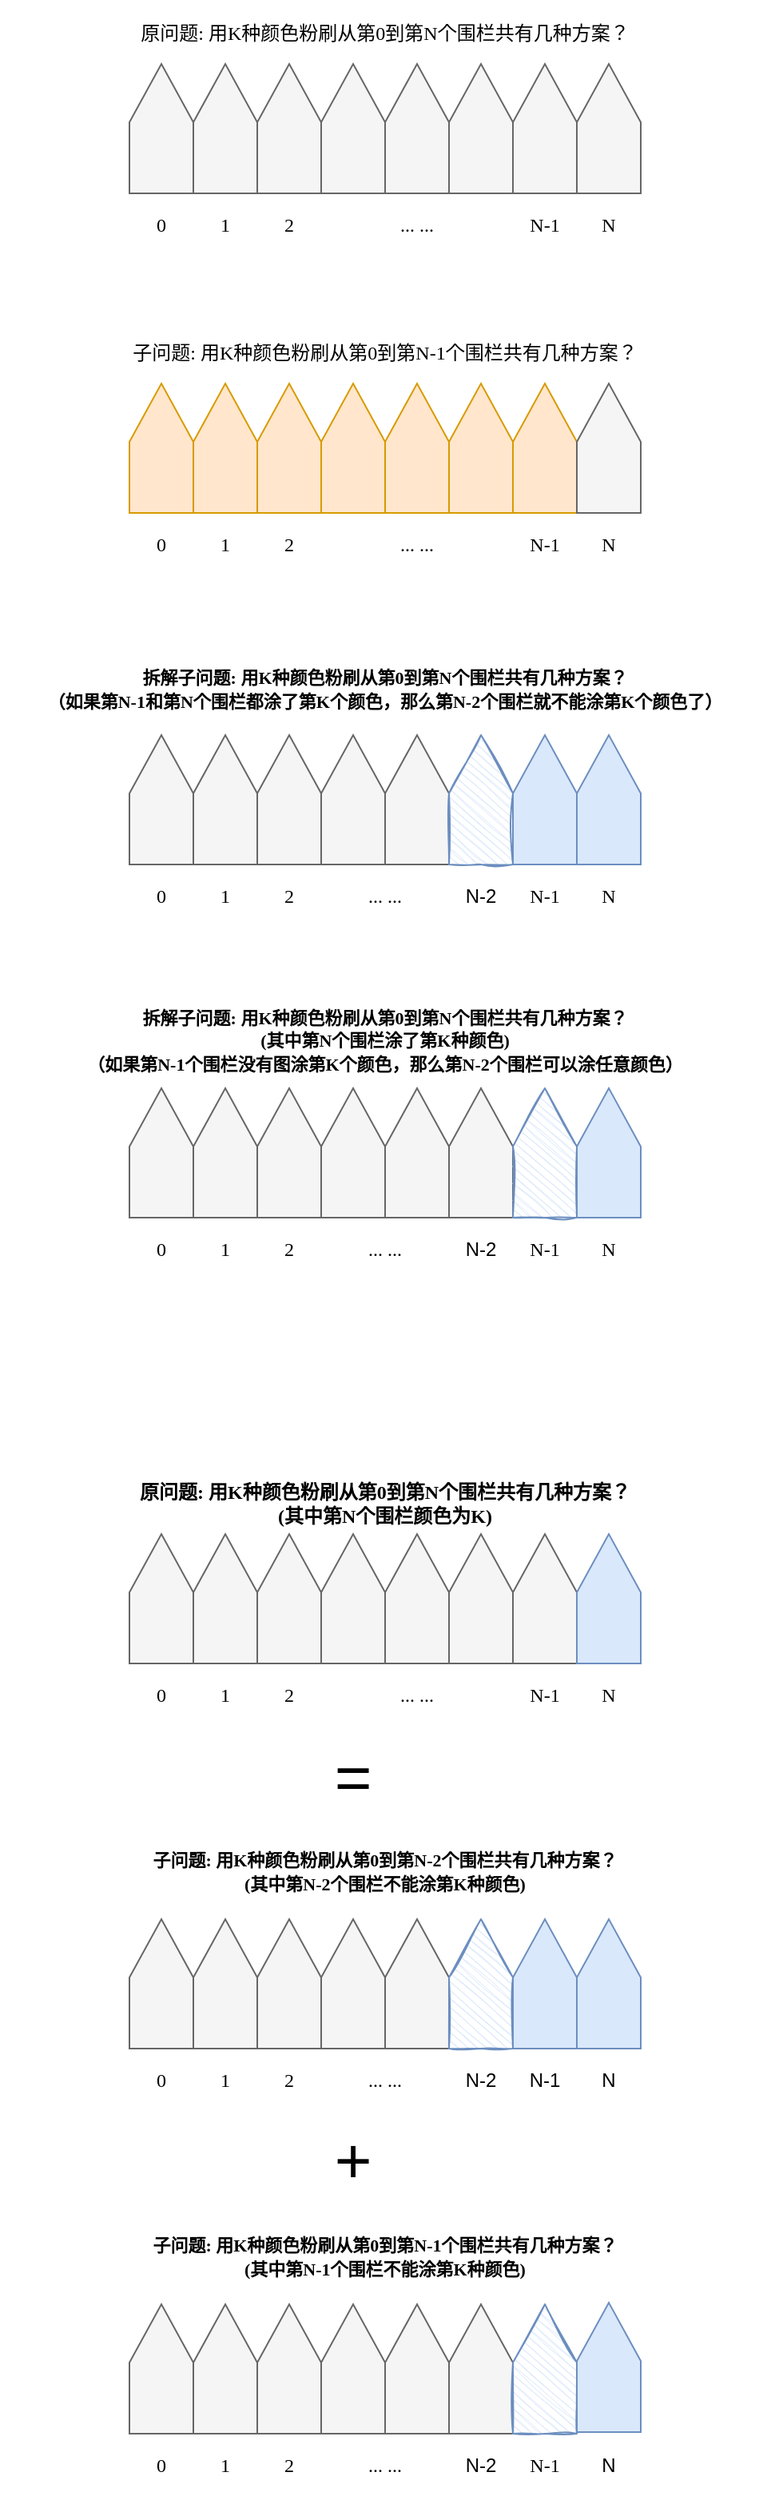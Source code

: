 <mxfile version="15.9.4" type="github">
  <diagram id="-Hms3Ord6JWQyXrHl9uA" name="第 1 页">
    <mxGraphModel dx="1042" dy="557" grid="1" gridSize="10" guides="1" tooltips="1" connect="1" arrows="1" fold="1" page="1" pageScale="1" pageWidth="827" pageHeight="1169" math="0" shadow="0">
      <root>
        <mxCell id="0" />
        <mxCell id="1" parent="0" />
        <mxCell id="T6BT2qmWyWIMpOayMgN0-7" value="" style="html=1;shadow=0;dashed=0;align=center;verticalAlign=middle;shape=mxgraph.arrows2.arrow;dy=0;dx=36.5;notch=0;direction=north;fillColor=#f5f5f5;strokeColor=#666666;fontColor=#333333;" parent="1" vertex="1">
          <mxGeometry x="200" y="279" width="40" height="81" as="geometry" />
        </mxCell>
        <mxCell id="T6BT2qmWyWIMpOayMgN0-8" value="" style="html=1;shadow=0;dashed=0;align=center;verticalAlign=middle;shape=mxgraph.arrows2.arrow;dy=0;dx=36.5;notch=0;direction=north;fillColor=#f5f5f5;strokeColor=#666666;fontColor=#333333;" parent="1" vertex="1">
          <mxGeometry x="240" y="279" width="40" height="81" as="geometry" />
        </mxCell>
        <mxCell id="T6BT2qmWyWIMpOayMgN0-9" value="" style="html=1;shadow=0;dashed=0;align=center;verticalAlign=middle;shape=mxgraph.arrows2.arrow;dy=0;dx=36.5;notch=0;direction=north;fillColor=#f5f5f5;strokeColor=#666666;fontColor=#333333;" parent="1" vertex="1">
          <mxGeometry x="280" y="279" width="40" height="81" as="geometry" />
        </mxCell>
        <mxCell id="T6BT2qmWyWIMpOayMgN0-10" value="" style="html=1;shadow=0;dashed=0;align=center;verticalAlign=middle;shape=mxgraph.arrows2.arrow;dy=0;dx=36.5;notch=0;direction=north;fillColor=#f5f5f5;strokeColor=#666666;fontColor=#333333;" parent="1" vertex="1">
          <mxGeometry x="320" y="279" width="40" height="81" as="geometry" />
        </mxCell>
        <mxCell id="T6BT2qmWyWIMpOayMgN0-11" value="" style="html=1;shadow=0;dashed=0;align=center;verticalAlign=middle;shape=mxgraph.arrows2.arrow;dy=0;dx=36.5;notch=0;direction=north;fillColor=#f5f5f5;strokeColor=#666666;fontColor=#333333;" parent="1" vertex="1">
          <mxGeometry x="360" y="279" width="40" height="81" as="geometry" />
        </mxCell>
        <mxCell id="T6BT2qmWyWIMpOayMgN0-12" value="" style="html=1;shadow=0;dashed=0;align=center;verticalAlign=middle;shape=mxgraph.arrows2.arrow;dy=0;dx=36.5;notch=0;direction=north;fillColor=#f5f5f5;strokeColor=#666666;fontColor=#333333;" parent="1" vertex="1">
          <mxGeometry x="400" y="279" width="40" height="81" as="geometry" />
        </mxCell>
        <mxCell id="T6BT2qmWyWIMpOayMgN0-13" value="" style="html=1;shadow=0;dashed=0;align=center;verticalAlign=middle;shape=mxgraph.arrows2.arrow;dy=0;dx=36.5;notch=0;direction=north;fillColor=#f5f5f5;strokeColor=#666666;fontColor=#333333;" parent="1" vertex="1">
          <mxGeometry x="440" y="279" width="40" height="81" as="geometry" />
        </mxCell>
        <mxCell id="T6BT2qmWyWIMpOayMgN0-14" value="&lt;font face=&quot;Comic Sans MS&quot;&gt;0&lt;/font&gt;" style="rounded=0;whiteSpace=wrap;html=1;opacity=0;" parent="1" vertex="1">
          <mxGeometry x="160" y="360" width="40" height="40" as="geometry" />
        </mxCell>
        <mxCell id="T6BT2qmWyWIMpOayMgN0-15" value="&lt;font face=&quot;Comic Sans MS&quot;&gt;1&lt;/font&gt;" style="rounded=0;whiteSpace=wrap;html=1;opacity=0;" parent="1" vertex="1">
          <mxGeometry x="200" y="360" width="40" height="40" as="geometry" />
        </mxCell>
        <mxCell id="T6BT2qmWyWIMpOayMgN0-16" value="&lt;font face=&quot;Comic Sans MS&quot;&gt;2&lt;/font&gt;" style="rounded=0;whiteSpace=wrap;html=1;opacity=0;" parent="1" vertex="1">
          <mxGeometry x="240" y="360" width="40" height="40" as="geometry" />
        </mxCell>
        <mxCell id="T6BT2qmWyWIMpOayMgN0-18" value="" style="rounded=0;whiteSpace=wrap;html=1;opacity=0;" parent="1" vertex="1">
          <mxGeometry x="280" y="360" width="40" height="40" as="geometry" />
        </mxCell>
        <mxCell id="T6BT2qmWyWIMpOayMgN0-19" value="&lt;font face=&quot;Comic Sans MS&quot;&gt;... ...&lt;/font&gt;" style="rounded=0;whiteSpace=wrap;html=1;opacity=0;" parent="1" vertex="1">
          <mxGeometry x="320" y="360" width="40" height="40" as="geometry" />
        </mxCell>
        <mxCell id="T6BT2qmWyWIMpOayMgN0-20" value="" style="rounded=0;whiteSpace=wrap;html=1;opacity=0;" parent="1" vertex="1">
          <mxGeometry x="360" y="360" width="40" height="40" as="geometry" />
        </mxCell>
        <mxCell id="T6BT2qmWyWIMpOayMgN0-21" value="&lt;font face=&quot;Comic Sans MS&quot;&gt;N-1&lt;/font&gt;" style="rounded=0;whiteSpace=wrap;html=1;opacity=0;" parent="1" vertex="1">
          <mxGeometry x="400" y="360" width="40" height="40" as="geometry" />
        </mxCell>
        <mxCell id="T6BT2qmWyWIMpOayMgN0-22" value="&lt;font face=&quot;Comic Sans MS&quot;&gt;N&lt;/font&gt;" style="rounded=0;whiteSpace=wrap;html=1;opacity=0;" parent="1" vertex="1">
          <mxGeometry x="440" y="360" width="40" height="40" as="geometry" />
        </mxCell>
        <mxCell id="T6BT2qmWyWIMpOayMgN0-24" value="" style="html=1;shadow=0;dashed=0;align=center;verticalAlign=middle;shape=mxgraph.arrows2.arrow;dy=0;dx=36.5;notch=0;direction=north;fillColor=#f5f5f5;strokeColor=#666666;fontColor=#333333;" parent="1" vertex="1">
          <mxGeometry x="160" y="279" width="40" height="81" as="geometry" />
        </mxCell>
        <mxCell id="T6BT2qmWyWIMpOayMgN0-25" value="原问题: 用K种颜色粉刷从第0到第N个围栏共有几种方案？" style="rounded=0;whiteSpace=wrap;html=1;fontFamily=Comic Sans MS;opacity=0;" parent="1" vertex="1">
          <mxGeometry x="160" y="240" width="320" height="39" as="geometry" />
        </mxCell>
        <mxCell id="T6BT2qmWyWIMpOayMgN0-26" value="" style="html=1;shadow=0;dashed=0;align=center;verticalAlign=middle;shape=mxgraph.arrows2.arrow;dy=0;dx=36.5;notch=0;direction=north;fillColor=#ffe6cc;strokeColor=#d79b00;" parent="1" vertex="1">
          <mxGeometry x="200" y="479" width="40" height="81" as="geometry" />
        </mxCell>
        <mxCell id="T6BT2qmWyWIMpOayMgN0-27" value="" style="html=1;shadow=0;dashed=0;align=center;verticalAlign=middle;shape=mxgraph.arrows2.arrow;dy=0;dx=36.5;notch=0;direction=north;fillColor=#ffe6cc;strokeColor=#d79b00;" parent="1" vertex="1">
          <mxGeometry x="240" y="479" width="40" height="81" as="geometry" />
        </mxCell>
        <mxCell id="T6BT2qmWyWIMpOayMgN0-28" value="" style="html=1;shadow=0;dashed=0;align=center;verticalAlign=middle;shape=mxgraph.arrows2.arrow;dy=0;dx=36.5;notch=0;direction=north;fillColor=#ffe6cc;strokeColor=#d79b00;" parent="1" vertex="1">
          <mxGeometry x="280" y="479" width="40" height="81" as="geometry" />
        </mxCell>
        <mxCell id="T6BT2qmWyWIMpOayMgN0-29" value="" style="html=1;shadow=0;dashed=0;align=center;verticalAlign=middle;shape=mxgraph.arrows2.arrow;dy=0;dx=36.5;notch=0;direction=north;fillColor=#ffe6cc;strokeColor=#d79b00;" parent="1" vertex="1">
          <mxGeometry x="320" y="479" width="40" height="81" as="geometry" />
        </mxCell>
        <mxCell id="T6BT2qmWyWIMpOayMgN0-30" value="" style="html=1;shadow=0;dashed=0;align=center;verticalAlign=middle;shape=mxgraph.arrows2.arrow;dy=0;dx=36.5;notch=0;direction=north;fillColor=#ffe6cc;strokeColor=#d79b00;" parent="1" vertex="1">
          <mxGeometry x="360" y="479" width="40" height="81" as="geometry" />
        </mxCell>
        <mxCell id="T6BT2qmWyWIMpOayMgN0-31" value="" style="html=1;shadow=0;dashed=0;align=center;verticalAlign=middle;shape=mxgraph.arrows2.arrow;dy=0;dx=36.5;notch=0;direction=north;fillColor=#ffe6cc;strokeColor=#d79b00;" parent="1" vertex="1">
          <mxGeometry x="400" y="479" width="40" height="81" as="geometry" />
        </mxCell>
        <mxCell id="T6BT2qmWyWIMpOayMgN0-32" value="" style="html=1;shadow=0;dashed=0;align=center;verticalAlign=middle;shape=mxgraph.arrows2.arrow;dy=0;dx=36.5;notch=0;direction=north;fillColor=#f5f5f5;strokeColor=#666666;fontColor=#333333;" parent="1" vertex="1">
          <mxGeometry x="440" y="479" width="40" height="81" as="geometry" />
        </mxCell>
        <mxCell id="T6BT2qmWyWIMpOayMgN0-33" value="&lt;font face=&quot;Comic Sans MS&quot;&gt;0&lt;/font&gt;" style="rounded=0;whiteSpace=wrap;html=1;opacity=0;" parent="1" vertex="1">
          <mxGeometry x="160" y="560" width="40" height="40" as="geometry" />
        </mxCell>
        <mxCell id="T6BT2qmWyWIMpOayMgN0-34" value="&lt;font face=&quot;Comic Sans MS&quot;&gt;1&lt;/font&gt;" style="rounded=0;whiteSpace=wrap;html=1;opacity=0;" parent="1" vertex="1">
          <mxGeometry x="200" y="560" width="40" height="40" as="geometry" />
        </mxCell>
        <mxCell id="T6BT2qmWyWIMpOayMgN0-35" value="&lt;font face=&quot;Comic Sans MS&quot;&gt;2&lt;/font&gt;" style="rounded=0;whiteSpace=wrap;html=1;opacity=0;" parent="1" vertex="1">
          <mxGeometry x="240" y="560" width="40" height="40" as="geometry" />
        </mxCell>
        <mxCell id="T6BT2qmWyWIMpOayMgN0-36" value="" style="rounded=0;whiteSpace=wrap;html=1;opacity=0;" parent="1" vertex="1">
          <mxGeometry x="280" y="560" width="40" height="40" as="geometry" />
        </mxCell>
        <mxCell id="T6BT2qmWyWIMpOayMgN0-37" value="&lt;font face=&quot;Comic Sans MS&quot;&gt;... ...&lt;/font&gt;" style="rounded=0;whiteSpace=wrap;html=1;opacity=0;" parent="1" vertex="1">
          <mxGeometry x="320" y="560" width="40" height="40" as="geometry" />
        </mxCell>
        <mxCell id="T6BT2qmWyWIMpOayMgN0-38" value="" style="rounded=0;whiteSpace=wrap;html=1;opacity=0;" parent="1" vertex="1">
          <mxGeometry x="360" y="560" width="40" height="40" as="geometry" />
        </mxCell>
        <mxCell id="T6BT2qmWyWIMpOayMgN0-39" value="&lt;font face=&quot;Comic Sans MS&quot;&gt;N-1&lt;/font&gt;" style="rounded=0;whiteSpace=wrap;html=1;opacity=0;" parent="1" vertex="1">
          <mxGeometry x="400" y="560" width="40" height="40" as="geometry" />
        </mxCell>
        <mxCell id="T6BT2qmWyWIMpOayMgN0-40" value="&lt;font face=&quot;Comic Sans MS&quot;&gt;N&lt;/font&gt;" style="rounded=0;whiteSpace=wrap;html=1;opacity=0;" parent="1" vertex="1">
          <mxGeometry x="440" y="560" width="40" height="40" as="geometry" />
        </mxCell>
        <mxCell id="T6BT2qmWyWIMpOayMgN0-41" value="" style="html=1;shadow=0;dashed=0;align=center;verticalAlign=middle;shape=mxgraph.arrows2.arrow;dy=0;dx=36.5;notch=0;direction=north;fillColor=#ffe6cc;strokeColor=#d79b00;" parent="1" vertex="1">
          <mxGeometry x="160" y="479" width="40" height="81" as="geometry" />
        </mxCell>
        <mxCell id="T6BT2qmWyWIMpOayMgN0-42" value="子问题: 用K种颜色粉刷从第0到第N-1个围栏共有几种方案？" style="rounded=0;whiteSpace=wrap;html=1;fontFamily=Comic Sans MS;opacity=0;" parent="1" vertex="1">
          <mxGeometry x="140" y="440" width="360" height="40" as="geometry" />
        </mxCell>
        <mxCell id="T6BT2qmWyWIMpOayMgN0-43" value="" style="html=1;shadow=0;dashed=0;align=center;verticalAlign=middle;shape=mxgraph.arrows2.arrow;dy=0;dx=36.5;notch=0;direction=north;fillColor=#f5f5f5;strokeColor=#666666;fontColor=#333333;" parent="1" vertex="1">
          <mxGeometry x="200" y="699" width="40" height="81" as="geometry" />
        </mxCell>
        <mxCell id="T6BT2qmWyWIMpOayMgN0-44" value="" style="html=1;shadow=0;dashed=0;align=center;verticalAlign=middle;shape=mxgraph.arrows2.arrow;dy=0;dx=36.5;notch=0;direction=north;fillColor=#f5f5f5;strokeColor=#666666;fontColor=#333333;" parent="1" vertex="1">
          <mxGeometry x="240" y="699" width="40" height="81" as="geometry" />
        </mxCell>
        <mxCell id="T6BT2qmWyWIMpOayMgN0-60" style="rounded=0;orthogonalLoop=1;jettySize=auto;html=1;exitX=0;exitY=0;exitDx=44.5;exitDy=0;exitPerimeter=0;entryX=1;entryY=0;entryDx=0;entryDy=0;fontFamily=Comic Sans MS;endArrow=none;endFill=0;" parent="1" source="T6BT2qmWyWIMpOayMgN0-45" target="T6BT2qmWyWIMpOayMgN0-52" edge="1">
          <mxGeometry relative="1" as="geometry" />
        </mxCell>
        <mxCell id="T6BT2qmWyWIMpOayMgN0-45" value="" style="html=1;shadow=0;dashed=0;align=center;verticalAlign=middle;shape=mxgraph.arrows2.arrow;dy=0;dx=36.5;notch=0;direction=north;fillColor=#f5f5f5;strokeColor=#666666;fontColor=#333333;" parent="1" vertex="1">
          <mxGeometry x="280" y="699" width="40" height="81" as="geometry" />
        </mxCell>
        <mxCell id="T6BT2qmWyWIMpOayMgN0-46" value="" style="html=1;shadow=0;dashed=0;align=center;verticalAlign=middle;shape=mxgraph.arrows2.arrow;dy=0;dx=36.5;notch=0;direction=north;fillColor=#f5f5f5;strokeColor=#666666;fontColor=#333333;" parent="1" vertex="1">
          <mxGeometry x="320" y="699" width="40" height="81" as="geometry" />
        </mxCell>
        <mxCell id="T6BT2qmWyWIMpOayMgN0-47" value="" style="html=1;shadow=0;dashed=0;align=center;verticalAlign=middle;shape=mxgraph.arrows2.arrow;dy=0;dx=36.5;notch=0;direction=north;fillColor=#dae8fc;strokeColor=#6c8ebf;sketch=1;" parent="1" vertex="1">
          <mxGeometry x="360" y="699" width="40" height="81" as="geometry" />
        </mxCell>
        <mxCell id="T6BT2qmWyWIMpOayMgN0-48" value="" style="html=1;shadow=0;dashed=0;align=center;verticalAlign=middle;shape=mxgraph.arrows2.arrow;dy=0;dx=36.5;notch=0;direction=north;fillColor=#dae8fc;strokeColor=#6c8ebf;" parent="1" vertex="1">
          <mxGeometry x="400" y="699" width="40" height="81" as="geometry" />
        </mxCell>
        <mxCell id="T6BT2qmWyWIMpOayMgN0-49" value="" style="html=1;shadow=0;dashed=0;align=center;verticalAlign=middle;shape=mxgraph.arrows2.arrow;dy=0;dx=36.5;notch=0;direction=north;fillColor=#dae8fc;strokeColor=#6c8ebf;" parent="1" vertex="1">
          <mxGeometry x="440" y="699" width="40" height="81" as="geometry" />
        </mxCell>
        <mxCell id="T6BT2qmWyWIMpOayMgN0-50" value="&lt;font face=&quot;Comic Sans MS&quot;&gt;0&lt;/font&gt;" style="rounded=0;whiteSpace=wrap;html=1;opacity=0;" parent="1" vertex="1">
          <mxGeometry x="160" y="780" width="40" height="40" as="geometry" />
        </mxCell>
        <mxCell id="T6BT2qmWyWIMpOayMgN0-51" value="&lt;font face=&quot;Comic Sans MS&quot;&gt;1&lt;/font&gt;" style="rounded=0;whiteSpace=wrap;html=1;opacity=0;" parent="1" vertex="1">
          <mxGeometry x="200" y="780" width="40" height="40" as="geometry" />
        </mxCell>
        <mxCell id="T6BT2qmWyWIMpOayMgN0-52" value="&lt;font face=&quot;Comic Sans MS&quot;&gt;2&lt;/font&gt;" style="rounded=0;whiteSpace=wrap;html=1;opacity=0;" parent="1" vertex="1">
          <mxGeometry x="240" y="780" width="40" height="40" as="geometry" />
        </mxCell>
        <mxCell id="T6BT2qmWyWIMpOayMgN0-54" value="&lt;font face=&quot;Comic Sans MS&quot;&gt;... ...&lt;/font&gt;" style="rounded=0;whiteSpace=wrap;html=1;opacity=0;" parent="1" vertex="1">
          <mxGeometry x="280" y="780" width="80" height="40" as="geometry" />
        </mxCell>
        <mxCell id="T6BT2qmWyWIMpOayMgN0-55" value="N-2" style="rounded=0;whiteSpace=wrap;html=1;opacity=0;" parent="1" vertex="1">
          <mxGeometry x="360" y="780" width="40" height="40" as="geometry" />
        </mxCell>
        <mxCell id="T6BT2qmWyWIMpOayMgN0-56" value="&lt;font face=&quot;Comic Sans MS&quot;&gt;N-1&lt;/font&gt;" style="rounded=0;whiteSpace=wrap;html=1;opacity=0;" parent="1" vertex="1">
          <mxGeometry x="400" y="780" width="40" height="40" as="geometry" />
        </mxCell>
        <mxCell id="T6BT2qmWyWIMpOayMgN0-57" value="&lt;font face=&quot;Comic Sans MS&quot;&gt;N&lt;/font&gt;" style="rounded=0;whiteSpace=wrap;html=1;opacity=0;" parent="1" vertex="1">
          <mxGeometry x="440" y="780" width="40" height="40" as="geometry" />
        </mxCell>
        <mxCell id="T6BT2qmWyWIMpOayMgN0-58" value="" style="html=1;shadow=0;dashed=0;align=center;verticalAlign=middle;shape=mxgraph.arrows2.arrow;dy=0;dx=36.5;notch=0;direction=north;fillColor=#f5f5f5;strokeColor=#666666;fontColor=#333333;" parent="1" vertex="1">
          <mxGeometry x="160" y="699" width="40" height="81" as="geometry" />
        </mxCell>
        <mxCell id="T6BT2qmWyWIMpOayMgN0-59" value="&lt;font style=&quot;font-size: 11px&quot;&gt;&lt;b&gt;拆解子问题: 用K种颜色粉刷从第0到第N个围栏共有几种方案？&lt;br style=&quot;font-size: 11px&quot;&gt;（如果第N-1和第N个围栏都涂了第K个颜色，那么第N-2个围栏就不能涂第K个颜色了）&lt;/b&gt;&lt;b&gt;&lt;br&gt;&lt;/b&gt;&lt;/font&gt;" style="rounded=0;whiteSpace=wrap;html=1;fontFamily=Comic Sans MS;opacity=0;" parent="1" vertex="1">
          <mxGeometry x="80" y="640" width="480" height="60" as="geometry" />
        </mxCell>
        <mxCell id="WwRaTYLNzvo4zbLza-pk-2" value="" style="html=1;shadow=0;dashed=0;align=center;verticalAlign=middle;shape=mxgraph.arrows2.arrow;dy=0;dx=36.5;notch=0;direction=north;fillColor=#f5f5f5;strokeColor=#666666;fontColor=#333333;" parent="1" vertex="1">
          <mxGeometry x="200" y="920" width="40" height="81" as="geometry" />
        </mxCell>
        <mxCell id="WwRaTYLNzvo4zbLza-pk-3" value="" style="html=1;shadow=0;dashed=0;align=center;verticalAlign=middle;shape=mxgraph.arrows2.arrow;dy=0;dx=36.5;notch=0;direction=north;fillColor=#f5f5f5;strokeColor=#666666;fontColor=#333333;" parent="1" vertex="1">
          <mxGeometry x="240" y="920" width="40" height="81" as="geometry" />
        </mxCell>
        <mxCell id="WwRaTYLNzvo4zbLza-pk-4" style="rounded=0;orthogonalLoop=1;jettySize=auto;html=1;exitX=0;exitY=0;exitDx=44.5;exitDy=0;exitPerimeter=0;entryX=1;entryY=0;entryDx=0;entryDy=0;fontFamily=Comic Sans MS;endArrow=none;endFill=0;" parent="1" source="WwRaTYLNzvo4zbLza-pk-5" target="WwRaTYLNzvo4zbLza-pk-12" edge="1">
          <mxGeometry relative="1" as="geometry" />
        </mxCell>
        <mxCell id="WwRaTYLNzvo4zbLza-pk-5" value="" style="html=1;shadow=0;dashed=0;align=center;verticalAlign=middle;shape=mxgraph.arrows2.arrow;dy=0;dx=36.5;notch=0;direction=north;fillColor=#f5f5f5;strokeColor=#666666;fontColor=#333333;" parent="1" vertex="1">
          <mxGeometry x="280" y="920" width="40" height="81" as="geometry" />
        </mxCell>
        <mxCell id="WwRaTYLNzvo4zbLza-pk-6" value="" style="html=1;shadow=0;dashed=0;align=center;verticalAlign=middle;shape=mxgraph.arrows2.arrow;dy=0;dx=36.5;notch=0;direction=north;fillColor=#f5f5f5;strokeColor=#666666;fontColor=#333333;" parent="1" vertex="1">
          <mxGeometry x="320" y="920" width="40" height="81" as="geometry" />
        </mxCell>
        <mxCell id="WwRaTYLNzvo4zbLza-pk-7" value="" style="html=1;shadow=0;dashed=0;align=center;verticalAlign=middle;shape=mxgraph.arrows2.arrow;dy=0;dx=36.5;notch=0;direction=north;fillColor=#f5f5f5;strokeColor=#666666;fontColor=#333333;sketch=0;" parent="1" vertex="1">
          <mxGeometry x="360" y="920" width="40" height="81" as="geometry" />
        </mxCell>
        <mxCell id="WwRaTYLNzvo4zbLza-pk-8" value="" style="html=1;shadow=0;dashed=0;align=center;verticalAlign=middle;shape=mxgraph.arrows2.arrow;dy=0;dx=36.5;notch=0;direction=north;sketch=1;fillColor=#dae8fc;strokeColor=#6c8ebf;" parent="1" vertex="1">
          <mxGeometry x="400" y="920" width="40" height="81" as="geometry" />
        </mxCell>
        <mxCell id="WwRaTYLNzvo4zbLza-pk-9" value="" style="html=1;shadow=0;dashed=0;align=center;verticalAlign=middle;shape=mxgraph.arrows2.arrow;dy=0;dx=36.5;notch=0;direction=north;fillColor=#dae8fc;strokeColor=#6c8ebf;" parent="1" vertex="1">
          <mxGeometry x="440" y="920" width="40" height="81" as="geometry" />
        </mxCell>
        <mxCell id="WwRaTYLNzvo4zbLza-pk-10" value="&lt;font face=&quot;Comic Sans MS&quot;&gt;0&lt;/font&gt;" style="rounded=0;whiteSpace=wrap;html=1;opacity=0;" parent="1" vertex="1">
          <mxGeometry x="160" y="1001" width="40" height="40" as="geometry" />
        </mxCell>
        <mxCell id="WwRaTYLNzvo4zbLza-pk-11" value="&lt;font face=&quot;Comic Sans MS&quot;&gt;1&lt;/font&gt;" style="rounded=0;whiteSpace=wrap;html=1;opacity=0;" parent="1" vertex="1">
          <mxGeometry x="200" y="1001" width="40" height="40" as="geometry" />
        </mxCell>
        <mxCell id="WwRaTYLNzvo4zbLza-pk-12" value="&lt;font face=&quot;Comic Sans MS&quot;&gt;2&lt;/font&gt;" style="rounded=0;whiteSpace=wrap;html=1;opacity=0;" parent="1" vertex="1">
          <mxGeometry x="240" y="1001" width="40" height="40" as="geometry" />
        </mxCell>
        <mxCell id="WwRaTYLNzvo4zbLza-pk-13" value="&lt;font face=&quot;Comic Sans MS&quot;&gt;... ...&lt;/font&gt;" style="rounded=0;whiteSpace=wrap;html=1;opacity=0;" parent="1" vertex="1">
          <mxGeometry x="280" y="1001" width="80" height="40" as="geometry" />
        </mxCell>
        <mxCell id="WwRaTYLNzvo4zbLza-pk-14" value="N-2" style="rounded=0;whiteSpace=wrap;html=1;opacity=0;" parent="1" vertex="1">
          <mxGeometry x="360" y="1001" width="40" height="40" as="geometry" />
        </mxCell>
        <mxCell id="WwRaTYLNzvo4zbLza-pk-15" value="&lt;font face=&quot;Comic Sans MS&quot;&gt;N-1&lt;/font&gt;" style="rounded=0;whiteSpace=wrap;html=1;opacity=0;" parent="1" vertex="1">
          <mxGeometry x="400" y="1001" width="40" height="40" as="geometry" />
        </mxCell>
        <mxCell id="WwRaTYLNzvo4zbLza-pk-16" value="&lt;font face=&quot;Comic Sans MS&quot;&gt;N&lt;/font&gt;" style="rounded=0;whiteSpace=wrap;html=1;opacity=0;" parent="1" vertex="1">
          <mxGeometry x="440" y="1001" width="40" height="40" as="geometry" />
        </mxCell>
        <mxCell id="WwRaTYLNzvo4zbLza-pk-17" value="" style="html=1;shadow=0;dashed=0;align=center;verticalAlign=middle;shape=mxgraph.arrows2.arrow;dy=0;dx=36.5;notch=0;direction=north;fillColor=#f5f5f5;strokeColor=#666666;fontColor=#333333;" parent="1" vertex="1">
          <mxGeometry x="160" y="920" width="40" height="81" as="geometry" />
        </mxCell>
        <mxCell id="WwRaTYLNzvo4zbLza-pk-18" value="&lt;font style=&quot;font-size: 11px&quot;&gt;&lt;b&gt;拆解子问题: 用K种颜色粉刷从第0到第N个围栏共有几种方案？&lt;br&gt;&lt;/b&gt;&lt;b&gt;(其中第N个围栏涂了第K种颜色)&lt;/b&gt;&lt;b&gt;&lt;br style=&quot;font-size: 11px&quot;&gt;&lt;/b&gt;&lt;b&gt;（如果第N-1个围栏没有图涂第K个颜色，那么第N-2个围栏可以涂任意颜色）&lt;/b&gt;&lt;b&gt;&lt;br&gt;&lt;/b&gt;&lt;/font&gt;" style="rounded=0;whiteSpace=wrap;html=1;fontFamily=Comic Sans MS;opacity=0;" parent="1" vertex="1">
          <mxGeometry x="80" y="860" width="480" height="60" as="geometry" />
        </mxCell>
        <mxCell id="MkmXRwMTeI6VG78v2WF2-71" value="" style="html=1;shadow=0;dashed=0;align=center;verticalAlign=middle;shape=mxgraph.arrows2.arrow;dy=0;dx=36.5;notch=0;direction=north;fillColor=#f5f5f5;strokeColor=#666666;fontColor=#333333;" vertex="1" parent="1">
          <mxGeometry x="200" y="1440" width="40" height="81" as="geometry" />
        </mxCell>
        <mxCell id="MkmXRwMTeI6VG78v2WF2-72" value="" style="html=1;shadow=0;dashed=0;align=center;verticalAlign=middle;shape=mxgraph.arrows2.arrow;dy=0;dx=36.5;notch=0;direction=north;fillColor=#f5f5f5;strokeColor=#666666;fontColor=#333333;" vertex="1" parent="1">
          <mxGeometry x="240" y="1440" width="40" height="81" as="geometry" />
        </mxCell>
        <mxCell id="MkmXRwMTeI6VG78v2WF2-73" style="rounded=0;orthogonalLoop=1;jettySize=auto;html=1;exitX=0;exitY=0;exitDx=44.5;exitDy=0;exitPerimeter=0;entryX=1;entryY=0;entryDx=0;entryDy=0;fontFamily=Comic Sans MS;endArrow=none;endFill=0;" edge="1" parent="1" source="MkmXRwMTeI6VG78v2WF2-74">
          <mxGeometry relative="1" as="geometry">
            <mxPoint x="280" y="1521" as="targetPoint" />
          </mxGeometry>
        </mxCell>
        <mxCell id="MkmXRwMTeI6VG78v2WF2-74" value="" style="html=1;shadow=0;dashed=0;align=center;verticalAlign=middle;shape=mxgraph.arrows2.arrow;dy=0;dx=36.5;notch=0;direction=north;fillColor=#f5f5f5;strokeColor=#666666;fontColor=#333333;" vertex="1" parent="1">
          <mxGeometry x="280" y="1440" width="40" height="81" as="geometry" />
        </mxCell>
        <mxCell id="MkmXRwMTeI6VG78v2WF2-75" value="" style="html=1;shadow=0;dashed=0;align=center;verticalAlign=middle;shape=mxgraph.arrows2.arrow;dy=0;dx=36.5;notch=0;direction=north;fillColor=#f5f5f5;strokeColor=#666666;fontColor=#333333;" vertex="1" parent="1">
          <mxGeometry x="320" y="1440" width="40" height="81" as="geometry" />
        </mxCell>
        <mxCell id="MkmXRwMTeI6VG78v2WF2-76" value="" style="html=1;shadow=0;dashed=0;align=center;verticalAlign=middle;shape=mxgraph.arrows2.arrow;dy=0;dx=36.5;notch=0;direction=north;fillColor=#dae8fc;strokeColor=#6c8ebf;sketch=1;" vertex="1" parent="1">
          <mxGeometry x="360" y="1440" width="40" height="81" as="geometry" />
        </mxCell>
        <mxCell id="MkmXRwMTeI6VG78v2WF2-79" value="&lt;font face=&quot;Comic Sans MS&quot;&gt;0&lt;/font&gt;" style="rounded=0;whiteSpace=wrap;html=1;opacity=0;" vertex="1" parent="1">
          <mxGeometry x="160" y="1521" width="40" height="40" as="geometry" />
        </mxCell>
        <mxCell id="MkmXRwMTeI6VG78v2WF2-80" value="&lt;font face=&quot;Comic Sans MS&quot;&gt;1&lt;/font&gt;" style="rounded=0;whiteSpace=wrap;html=1;opacity=0;" vertex="1" parent="1">
          <mxGeometry x="200" y="1521" width="40" height="40" as="geometry" />
        </mxCell>
        <mxCell id="MkmXRwMTeI6VG78v2WF2-81" value="&lt;font face=&quot;Comic Sans MS&quot;&gt;2&lt;/font&gt;" style="rounded=0;whiteSpace=wrap;html=1;opacity=0;" vertex="1" parent="1">
          <mxGeometry x="240" y="1521" width="40" height="40" as="geometry" />
        </mxCell>
        <mxCell id="MkmXRwMTeI6VG78v2WF2-82" value="&lt;font face=&quot;Comic Sans MS&quot;&gt;... ...&lt;/font&gt;" style="rounded=0;whiteSpace=wrap;html=1;opacity=0;" vertex="1" parent="1">
          <mxGeometry x="280" y="1521" width="80" height="40" as="geometry" />
        </mxCell>
        <mxCell id="MkmXRwMTeI6VG78v2WF2-83" value="N-2" style="rounded=0;whiteSpace=wrap;html=1;opacity=0;" vertex="1" parent="1">
          <mxGeometry x="360" y="1521" width="40" height="40" as="geometry" />
        </mxCell>
        <mxCell id="MkmXRwMTeI6VG78v2WF2-86" value="" style="html=1;shadow=0;dashed=0;align=center;verticalAlign=middle;shape=mxgraph.arrows2.arrow;dy=0;dx=36.5;notch=0;direction=north;fillColor=#f5f5f5;strokeColor=#666666;fontColor=#333333;" vertex="1" parent="1">
          <mxGeometry x="160" y="1440" width="40" height="81" as="geometry" />
        </mxCell>
        <mxCell id="MkmXRwMTeI6VG78v2WF2-87" value="&lt;font style=&quot;font-size: 11px&quot;&gt;&lt;b&gt;子问题: 用K种颜色粉刷从第0到第N-2个围栏共有几种方案？&lt;br&gt;&lt;/b&gt;&lt;b&gt;(其中第N-2个围栏不能涂第K种颜色)&lt;/b&gt;&lt;b&gt;&lt;br&gt;&lt;/b&gt;&lt;/font&gt;" style="rounded=0;whiteSpace=wrap;html=1;fontFamily=Comic Sans MS;opacity=0;" vertex="1" parent="1">
          <mxGeometry x="120" y="1380" width="400" height="60" as="geometry" />
        </mxCell>
        <mxCell id="MkmXRwMTeI6VG78v2WF2-88" value="" style="html=1;shadow=0;dashed=0;align=center;verticalAlign=middle;shape=mxgraph.arrows2.arrow;dy=0;dx=36.5;notch=0;direction=north;fillColor=#f5f5f5;strokeColor=#666666;fontColor=#333333;" vertex="1" parent="1">
          <mxGeometry x="200" y="1681" width="40" height="81" as="geometry" />
        </mxCell>
        <mxCell id="MkmXRwMTeI6VG78v2WF2-89" value="" style="html=1;shadow=0;dashed=0;align=center;verticalAlign=middle;shape=mxgraph.arrows2.arrow;dy=0;dx=36.5;notch=0;direction=north;fillColor=#f5f5f5;strokeColor=#666666;fontColor=#333333;" vertex="1" parent="1">
          <mxGeometry x="240" y="1681" width="40" height="81" as="geometry" />
        </mxCell>
        <mxCell id="MkmXRwMTeI6VG78v2WF2-90" style="rounded=0;orthogonalLoop=1;jettySize=auto;html=1;exitX=0;exitY=0;exitDx=44.5;exitDy=0;exitPerimeter=0;entryX=1;entryY=0;entryDx=0;entryDy=0;fontFamily=Comic Sans MS;endArrow=none;endFill=0;" edge="1" parent="1" source="MkmXRwMTeI6VG78v2WF2-91" target="MkmXRwMTeI6VG78v2WF2-98">
          <mxGeometry relative="1" as="geometry" />
        </mxCell>
        <mxCell id="MkmXRwMTeI6VG78v2WF2-91" value="" style="html=1;shadow=0;dashed=0;align=center;verticalAlign=middle;shape=mxgraph.arrows2.arrow;dy=0;dx=36.5;notch=0;direction=north;fillColor=#f5f5f5;strokeColor=#666666;fontColor=#333333;" vertex="1" parent="1">
          <mxGeometry x="280" y="1681" width="40" height="81" as="geometry" />
        </mxCell>
        <mxCell id="MkmXRwMTeI6VG78v2WF2-92" value="" style="html=1;shadow=0;dashed=0;align=center;verticalAlign=middle;shape=mxgraph.arrows2.arrow;dy=0;dx=36.5;notch=0;direction=north;fillColor=#f5f5f5;strokeColor=#666666;fontColor=#333333;" vertex="1" parent="1">
          <mxGeometry x="320" y="1681" width="40" height="81" as="geometry" />
        </mxCell>
        <mxCell id="MkmXRwMTeI6VG78v2WF2-93" value="" style="html=1;shadow=0;dashed=0;align=center;verticalAlign=middle;shape=mxgraph.arrows2.arrow;dy=0;dx=36.5;notch=0;direction=north;fillColor=#f5f5f5;strokeColor=#666666;fontColor=#333333;sketch=0;" vertex="1" parent="1">
          <mxGeometry x="360" y="1681" width="40" height="81" as="geometry" />
        </mxCell>
        <mxCell id="MkmXRwMTeI6VG78v2WF2-94" value="" style="html=1;shadow=0;dashed=0;align=center;verticalAlign=middle;shape=mxgraph.arrows2.arrow;dy=0;dx=36.5;notch=0;direction=north;sketch=1;fillColor=#dae8fc;strokeColor=#6c8ebf;" vertex="1" parent="1">
          <mxGeometry x="400" y="1681" width="40" height="81" as="geometry" />
        </mxCell>
        <mxCell id="MkmXRwMTeI6VG78v2WF2-96" value="&lt;font face=&quot;Comic Sans MS&quot;&gt;0&lt;/font&gt;" style="rounded=0;whiteSpace=wrap;html=1;opacity=0;" vertex="1" parent="1">
          <mxGeometry x="160" y="1762" width="40" height="40" as="geometry" />
        </mxCell>
        <mxCell id="MkmXRwMTeI6VG78v2WF2-97" value="&lt;font face=&quot;Comic Sans MS&quot;&gt;1&lt;/font&gt;" style="rounded=0;whiteSpace=wrap;html=1;opacity=0;" vertex="1" parent="1">
          <mxGeometry x="200" y="1762" width="40" height="40" as="geometry" />
        </mxCell>
        <mxCell id="MkmXRwMTeI6VG78v2WF2-98" value="&lt;font face=&quot;Comic Sans MS&quot;&gt;2&lt;/font&gt;" style="rounded=0;whiteSpace=wrap;html=1;opacity=0;" vertex="1" parent="1">
          <mxGeometry x="240" y="1762" width="40" height="40" as="geometry" />
        </mxCell>
        <mxCell id="MkmXRwMTeI6VG78v2WF2-99" value="&lt;font face=&quot;Comic Sans MS&quot;&gt;... ...&lt;/font&gt;" style="rounded=0;whiteSpace=wrap;html=1;opacity=0;" vertex="1" parent="1">
          <mxGeometry x="280" y="1762" width="80" height="40" as="geometry" />
        </mxCell>
        <mxCell id="MkmXRwMTeI6VG78v2WF2-100" value="N-2" style="rounded=0;whiteSpace=wrap;html=1;opacity=0;" vertex="1" parent="1">
          <mxGeometry x="360" y="1762" width="40" height="40" as="geometry" />
        </mxCell>
        <mxCell id="MkmXRwMTeI6VG78v2WF2-101" value="&lt;font face=&quot;Comic Sans MS&quot;&gt;N-1&lt;/font&gt;" style="rounded=0;whiteSpace=wrap;html=1;opacity=0;" vertex="1" parent="1">
          <mxGeometry x="400" y="1762" width="40" height="40" as="geometry" />
        </mxCell>
        <mxCell id="MkmXRwMTeI6VG78v2WF2-103" value="" style="html=1;shadow=0;dashed=0;align=center;verticalAlign=middle;shape=mxgraph.arrows2.arrow;dy=0;dx=36.5;notch=0;direction=north;fillColor=#f5f5f5;strokeColor=#666666;fontColor=#333333;" vertex="1" parent="1">
          <mxGeometry x="160" y="1681" width="40" height="81" as="geometry" />
        </mxCell>
        <mxCell id="MkmXRwMTeI6VG78v2WF2-104" value="&lt;font style=&quot;font-size: 11px&quot;&gt;&lt;b&gt;子问题: 用K种颜色粉刷从第0到第N-1个围栏共有几种方案？&lt;br&gt;&lt;/b&gt;&lt;b&gt;(其中第N-1个围栏不能涂第K种颜色)&lt;/b&gt;&lt;b&gt;&lt;br&gt;&lt;/b&gt;&lt;/font&gt;" style="rounded=0;whiteSpace=wrap;html=1;fontFamily=Comic Sans MS;opacity=0;" vertex="1" parent="1">
          <mxGeometry x="120" y="1621" width="400" height="59" as="geometry" />
        </mxCell>
        <mxCell id="MkmXRwMTeI6VG78v2WF2-105" value="" style="html=1;shadow=0;dashed=0;align=center;verticalAlign=middle;shape=mxgraph.arrows2.arrow;dy=0;dx=36.5;notch=0;direction=north;fillColor=#f5f5f5;strokeColor=#666666;fontColor=#333333;" vertex="1" parent="1">
          <mxGeometry x="200" y="1199" width="40" height="81" as="geometry" />
        </mxCell>
        <mxCell id="MkmXRwMTeI6VG78v2WF2-106" value="" style="html=1;shadow=0;dashed=0;align=center;verticalAlign=middle;shape=mxgraph.arrows2.arrow;dy=0;dx=36.5;notch=0;direction=north;fillColor=#f5f5f5;strokeColor=#666666;fontColor=#333333;" vertex="1" parent="1">
          <mxGeometry x="240" y="1199" width="40" height="81" as="geometry" />
        </mxCell>
        <mxCell id="MkmXRwMTeI6VG78v2WF2-107" value="" style="html=1;shadow=0;dashed=0;align=center;verticalAlign=middle;shape=mxgraph.arrows2.arrow;dy=0;dx=36.5;notch=0;direction=north;fillColor=#f5f5f5;strokeColor=#666666;fontColor=#333333;" vertex="1" parent="1">
          <mxGeometry x="280" y="1199" width="40" height="81" as="geometry" />
        </mxCell>
        <mxCell id="MkmXRwMTeI6VG78v2WF2-108" value="" style="html=1;shadow=0;dashed=0;align=center;verticalAlign=middle;shape=mxgraph.arrows2.arrow;dy=0;dx=36.5;notch=0;direction=north;fillColor=#f5f5f5;strokeColor=#666666;fontColor=#333333;" vertex="1" parent="1">
          <mxGeometry x="320" y="1199" width="40" height="81" as="geometry" />
        </mxCell>
        <mxCell id="MkmXRwMTeI6VG78v2WF2-109" value="" style="html=1;shadow=0;dashed=0;align=center;verticalAlign=middle;shape=mxgraph.arrows2.arrow;dy=0;dx=36.5;notch=0;direction=north;fillColor=#f5f5f5;strokeColor=#666666;fontColor=#333333;" vertex="1" parent="1">
          <mxGeometry x="360" y="1199" width="40" height="81" as="geometry" />
        </mxCell>
        <mxCell id="MkmXRwMTeI6VG78v2WF2-110" value="" style="html=1;shadow=0;dashed=0;align=center;verticalAlign=middle;shape=mxgraph.arrows2.arrow;dy=0;dx=36.5;notch=0;direction=north;fillColor=#f5f5f5;strokeColor=#666666;fontColor=#333333;" vertex="1" parent="1">
          <mxGeometry x="400" y="1199" width="40" height="81" as="geometry" />
        </mxCell>
        <mxCell id="MkmXRwMTeI6VG78v2WF2-111" value="" style="html=1;shadow=0;dashed=0;align=center;verticalAlign=middle;shape=mxgraph.arrows2.arrow;dy=0;dx=36.5;notch=0;direction=north;fillColor=#dae8fc;strokeColor=#6c8ebf;" vertex="1" parent="1">
          <mxGeometry x="440" y="1199" width="40" height="81" as="geometry" />
        </mxCell>
        <mxCell id="MkmXRwMTeI6VG78v2WF2-112" value="&lt;font face=&quot;Comic Sans MS&quot;&gt;0&lt;/font&gt;" style="rounded=0;whiteSpace=wrap;html=1;opacity=0;" vertex="1" parent="1">
          <mxGeometry x="160" y="1280" width="40" height="40" as="geometry" />
        </mxCell>
        <mxCell id="MkmXRwMTeI6VG78v2WF2-113" value="&lt;font face=&quot;Comic Sans MS&quot;&gt;1&lt;/font&gt;" style="rounded=0;whiteSpace=wrap;html=1;opacity=0;" vertex="1" parent="1">
          <mxGeometry x="200" y="1280" width="40" height="40" as="geometry" />
        </mxCell>
        <mxCell id="MkmXRwMTeI6VG78v2WF2-114" value="&lt;font face=&quot;Comic Sans MS&quot;&gt;2&lt;/font&gt;" style="rounded=0;whiteSpace=wrap;html=1;opacity=0;" vertex="1" parent="1">
          <mxGeometry x="240" y="1280" width="40" height="40" as="geometry" />
        </mxCell>
        <mxCell id="MkmXRwMTeI6VG78v2WF2-115" value="" style="rounded=0;whiteSpace=wrap;html=1;opacity=0;" vertex="1" parent="1">
          <mxGeometry x="280" y="1280" width="40" height="40" as="geometry" />
        </mxCell>
        <mxCell id="MkmXRwMTeI6VG78v2WF2-116" value="&lt;font face=&quot;Comic Sans MS&quot;&gt;... ...&lt;/font&gt;" style="rounded=0;whiteSpace=wrap;html=1;opacity=0;" vertex="1" parent="1">
          <mxGeometry x="320" y="1280" width="40" height="40" as="geometry" />
        </mxCell>
        <mxCell id="MkmXRwMTeI6VG78v2WF2-117" value="" style="rounded=0;whiteSpace=wrap;html=1;opacity=0;" vertex="1" parent="1">
          <mxGeometry x="360" y="1280" width="40" height="40" as="geometry" />
        </mxCell>
        <mxCell id="MkmXRwMTeI6VG78v2WF2-118" value="&lt;font face=&quot;Comic Sans MS&quot;&gt;N-1&lt;/font&gt;" style="rounded=0;whiteSpace=wrap;html=1;opacity=0;" vertex="1" parent="1">
          <mxGeometry x="400" y="1280" width="40" height="40" as="geometry" />
        </mxCell>
        <mxCell id="MkmXRwMTeI6VG78v2WF2-119" value="&lt;font face=&quot;Comic Sans MS&quot;&gt;N&lt;/font&gt;" style="rounded=0;whiteSpace=wrap;html=1;opacity=0;" vertex="1" parent="1">
          <mxGeometry x="440" y="1280" width="40" height="40" as="geometry" />
        </mxCell>
        <mxCell id="MkmXRwMTeI6VG78v2WF2-120" value="" style="html=1;shadow=0;dashed=0;align=center;verticalAlign=middle;shape=mxgraph.arrows2.arrow;dy=0;dx=36.5;notch=0;direction=north;fillColor=#f5f5f5;strokeColor=#666666;fontColor=#333333;" vertex="1" parent="1">
          <mxGeometry x="160" y="1199" width="40" height="81" as="geometry" />
        </mxCell>
        <mxCell id="MkmXRwMTeI6VG78v2WF2-121" value="&lt;b&gt;原问题: 用K种颜色粉刷从第0到第N个围栏共有几种方案？&lt;br&gt;&lt;/b&gt;&lt;b&gt;(其中第N个围栏颜色为K)&lt;br&gt;&lt;/b&gt;" style="rounded=0;whiteSpace=wrap;html=1;fontFamily=Comic Sans MS;opacity=0;" vertex="1" parent="1">
          <mxGeometry x="160" y="1160" width="320" height="39" as="geometry" />
        </mxCell>
        <mxCell id="MkmXRwMTeI6VG78v2WF2-122" value="&lt;font style=&quot;font-size: 40px&quot;&gt;=&lt;/font&gt;" style="text;html=1;strokeColor=none;fillColor=none;align=center;verticalAlign=middle;whiteSpace=wrap;rounded=0;shadow=0;sketch=1;" vertex="1" parent="1">
          <mxGeometry x="260" y="1330" width="80" height="40" as="geometry" />
        </mxCell>
        <mxCell id="MkmXRwMTeI6VG78v2WF2-126" value="&lt;font style=&quot;font-size: 40px&quot;&gt;+&lt;/font&gt;" style="text;html=1;strokeColor=none;fillColor=none;align=center;verticalAlign=middle;whiteSpace=wrap;rounded=0;shadow=0;sketch=1;" vertex="1" parent="1">
          <mxGeometry x="260" y="1570" width="80" height="40" as="geometry" />
        </mxCell>
        <mxCell id="MkmXRwMTeI6VG78v2WF2-127" value="" style="html=1;shadow=0;dashed=0;align=center;verticalAlign=middle;shape=mxgraph.arrows2.arrow;dy=0;dx=36.5;notch=0;direction=north;fillColor=#dae8fc;strokeColor=#6c8ebf;" vertex="1" parent="1">
          <mxGeometry x="400" y="1440" width="40" height="81" as="geometry" />
        </mxCell>
        <mxCell id="MkmXRwMTeI6VG78v2WF2-128" value="" style="html=1;shadow=0;dashed=0;align=center;verticalAlign=middle;shape=mxgraph.arrows2.arrow;dy=0;dx=36.5;notch=0;direction=north;fillColor=#dae8fc;strokeColor=#6c8ebf;" vertex="1" parent="1">
          <mxGeometry x="440" y="1440" width="40" height="81" as="geometry" />
        </mxCell>
        <mxCell id="MkmXRwMTeI6VG78v2WF2-129" value="" style="html=1;shadow=0;dashed=0;align=center;verticalAlign=middle;shape=mxgraph.arrows2.arrow;dy=0;dx=36.5;notch=0;direction=north;fillColor=#dae8fc;strokeColor=#6c8ebf;" vertex="1" parent="1">
          <mxGeometry x="440" y="1680" width="40" height="81" as="geometry" />
        </mxCell>
        <mxCell id="MkmXRwMTeI6VG78v2WF2-130" value="N-1" style="rounded=0;whiteSpace=wrap;html=1;opacity=0;" vertex="1" parent="1">
          <mxGeometry x="400" y="1521" width="40" height="40" as="geometry" />
        </mxCell>
        <mxCell id="MkmXRwMTeI6VG78v2WF2-131" value="N" style="rounded=0;whiteSpace=wrap;html=1;opacity=0;" vertex="1" parent="1">
          <mxGeometry x="440" y="1521" width="40" height="40" as="geometry" />
        </mxCell>
        <mxCell id="MkmXRwMTeI6VG78v2WF2-132" value="N" style="rounded=0;whiteSpace=wrap;html=1;opacity=0;" vertex="1" parent="1">
          <mxGeometry x="440" y="1762" width="40" height="40" as="geometry" />
        </mxCell>
      </root>
    </mxGraphModel>
  </diagram>
</mxfile>
